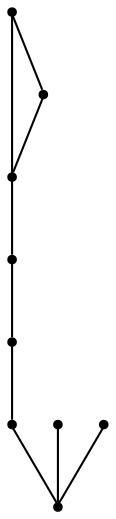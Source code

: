 graph {
  node [shape=point,comment="{\"directed\":false,\"doi\":\"10.1007/978-3-540-31843-9_13\",\"figure\":\"1\"}"]

  v0 [pos="673.7628293059593,338.93708123101123"]
  v1 [pos="283.3120832576308,338.93708123101123"]
  v2 [pos="205.2215048146802,338.93708123101123"]
  v3 [pos="361.4036870912064,338.93708123101123"]
  v4 [pos="595.6733080486918,338.93708123101123"]
  v5 [pos="556.635812590843,377.9662662082248"]
  v6 [pos="556.635812590843,299.8911751641167"]
  v7 [pos="517.5837708938953,417.01198154025604"]
  v8 [pos="361.4036870912064,417.01198154025604"]

  v2 -- v5 [id="-2",pos="205.2215048146802,338.93708123101123 244.27461164607558,377.9662662082248 244.27461164607558,377.9662662082248 244.27461164607558,377.9662662082248 556.635812590843,377.9662662082248 556.635812590843,377.9662662082248 556.635812590843,377.9662662082248"]
  v0 -- v6 [id="-5",pos="673.7628293059593,338.93708123101123 634.7263989825582,377.9662662082248 634.7263989825582,377.9662662082248 634.7263989825582,377.9662662082248 517.5837708938953,338.93708123101123 517.5837708938953,338.93708123101123 517.5837708938953,338.93708123101123 556.635812590843,299.8911751641167 556.635812590843,299.8911751641167 556.635812590843,299.8911751641167"]
  v1 -- v2 [id="-8",pos="283.3120832576308,338.93708123101123 205.2215048146802,338.93708123101123 205.2215048146802,338.93708123101123 205.2215048146802,338.93708123101123"]
  v8 -- v5 [id="-10",pos="361.4036870912064,417.01198154025604 439.4942496366279,338.93708123101123 439.4942496366279,338.93708123101123 439.4942496366279,338.93708123101123 556.635812590843,377.9662662082248 556.635812590843,377.9662662082248 556.635812590843,377.9662662082248"]
  v3 -- v1 [id="-12",pos="361.4036870912064,338.93708123101123 283.3120832576308,338.93708123101123 283.3120832576308,338.93708123101123 283.3120832576308,338.93708123101123"]
  v4 -- v3 [id="-13",pos="595.6733080486918,338.93708123101123 361.4036870912064,338.93708123101123 361.4036870912064,338.93708123101123 361.4036870912064,338.93708123101123"]
  v0 -- v4 [id="-14",pos="673.7628293059593,338.93708123101123 595.6733080486918,338.93708123101123 595.6733080486918,338.93708123101123 595.6733080486918,338.93708123101123"]
  v7 -- v5 [id="-19",pos="517.5837708938953,417.01198154025604 556.635812590843,377.9662662082248 556.635812590843,377.9662662082248 556.635812590843,377.9662662082248"]
  v6 -- v4 [id="-21",pos="556.635812590843,299.8911751641167 595.6733080486918,338.93708123101123 595.6733080486918,338.93708123101123 595.6733080486918,338.93708123101123"]
}